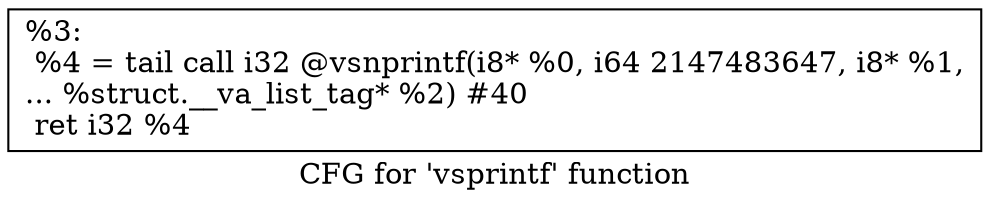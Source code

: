 digraph "CFG for 'vsprintf' function" {
	label="CFG for 'vsprintf' function";

	Node0x16e3560 [shape=record,label="{%3:\l  %4 = tail call i32 @vsnprintf(i8* %0, i64 2147483647, i8* %1,\l... %struct.__va_list_tag* %2) #40\l  ret i32 %4\l}"];
}

